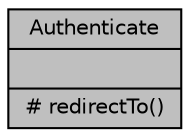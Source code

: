 digraph "Authenticate"
{
 // LATEX_PDF_SIZE
  bgcolor="transparent";
  edge [fontname="Helvetica",fontsize="10",labelfontname="Helvetica",labelfontsize="10"];
  node [fontname="Helvetica",fontsize="10",shape=record];
  Node1 [label="{Authenticate\n||# redirectTo()\l}",height=0.2,width=0.4,color="black", fillcolor="grey75", style="filled", fontcolor="black",tooltip="Gestiona los middleware de autenticación."];
}
